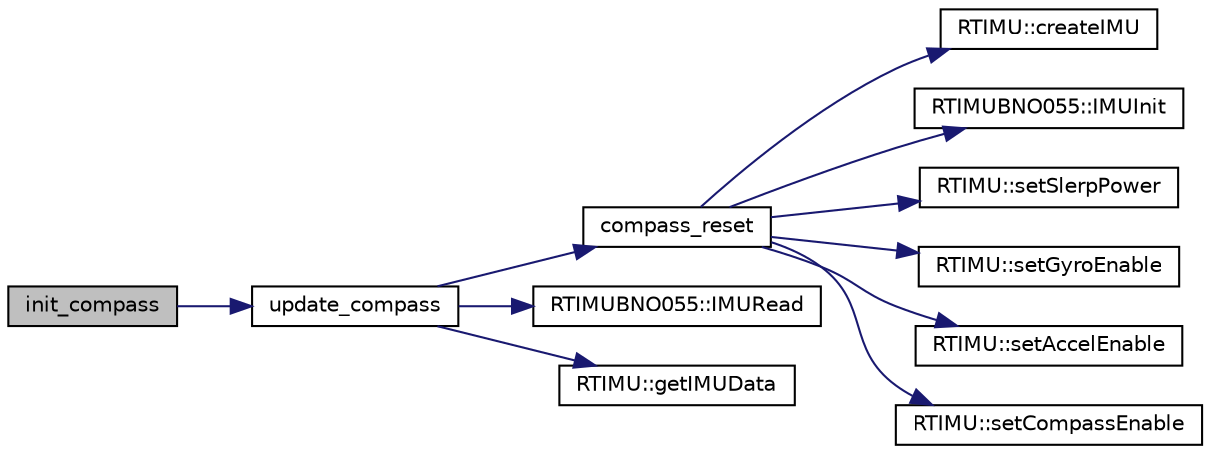 digraph "init_compass"
{
  edge [fontname="Helvetica",fontsize="10",labelfontname="Helvetica",labelfontsize="10"];
  node [fontname="Helvetica",fontsize="10",shape=record];
  rankdir="LR";
  Node11 [label="init_compass",height=0.2,width=0.4,color="black", fillcolor="grey75", style="filled", fontcolor="black"];
  Node11 -> Node12 [color="midnightblue",fontsize="10",style="solid",fontname="Helvetica"];
  Node12 [label="update_compass",height=0.2,width=0.4,color="black", fillcolor="white", style="filled",URL="$_compass_8cpp.html#a464c3e13e8fe37ae76144fc4450985e7"];
  Node12 -> Node13 [color="midnightblue",fontsize="10",style="solid",fontname="Helvetica"];
  Node13 [label="compass_reset",height=0.2,width=0.4,color="black", fillcolor="white", style="filled",URL="$_compass_8cpp.html#a95ac5ce43283b1e056a3ebe57d06666f"];
  Node13 -> Node14 [color="midnightblue",fontsize="10",style="solid",fontname="Helvetica"];
  Node14 [label="RTIMU::createIMU",height=0.2,width=0.4,color="black", fillcolor="white", style="filled",URL="$class_r_t_i_m_u.html#ad1a91c52dfed6b9c1bbdde5e013eba93"];
  Node13 -> Node15 [color="midnightblue",fontsize="10",style="solid",fontname="Helvetica"];
  Node15 [label="RTIMUBNO055::IMUInit",height=0.2,width=0.4,color="black", fillcolor="white", style="filled",URL="$class_r_t_i_m_u_b_n_o055.html#a7b9e34a44b50e0b83da00cb7edc508eb"];
  Node13 -> Node16 [color="midnightblue",fontsize="10",style="solid",fontname="Helvetica"];
  Node16 [label="RTIMU::setSlerpPower",height=0.2,width=0.4,color="black", fillcolor="white", style="filled",URL="$class_r_t_i_m_u.html#acbf9a979fb1fa49000dd60d347040e10"];
  Node13 -> Node17 [color="midnightblue",fontsize="10",style="solid",fontname="Helvetica"];
  Node17 [label="RTIMU::setGyroEnable",height=0.2,width=0.4,color="black", fillcolor="white", style="filled",URL="$class_r_t_i_m_u.html#aef35b17eb528a14e99bf0e2401b294a1"];
  Node13 -> Node18 [color="midnightblue",fontsize="10",style="solid",fontname="Helvetica"];
  Node18 [label="RTIMU::setAccelEnable",height=0.2,width=0.4,color="black", fillcolor="white", style="filled",URL="$class_r_t_i_m_u.html#ab6212cd4cc221d3d5306ff8979d6357e"];
  Node13 -> Node19 [color="midnightblue",fontsize="10",style="solid",fontname="Helvetica"];
  Node19 [label="RTIMU::setCompassEnable",height=0.2,width=0.4,color="black", fillcolor="white", style="filled",URL="$class_r_t_i_m_u.html#aa6402af320a3c728bfcfa22a9357f3fe"];
  Node12 -> Node20 [color="midnightblue",fontsize="10",style="solid",fontname="Helvetica"];
  Node20 [label="RTIMUBNO055::IMURead",height=0.2,width=0.4,color="black", fillcolor="white", style="filled",URL="$class_r_t_i_m_u_b_n_o055.html#aad628604075ad2663bb717f95089f245"];
  Node12 -> Node21 [color="midnightblue",fontsize="10",style="solid",fontname="Helvetica"];
  Node21 [label="RTIMU::getIMUData",height=0.2,width=0.4,color="black", fillcolor="white", style="filled",URL="$class_r_t_i_m_u.html#a92d581cbd607d144228093e6e4157526"];
}
